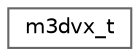digraph "Graphical Class Hierarchy"
{
 // LATEX_PDF_SIZE
  bgcolor="transparent";
  edge [fontname=Helvetica,fontsize=10,labelfontname=Helvetica,labelfontsize=10];
  node [fontname=Helvetica,fontsize=10,shape=box,height=0.2,width=0.4];
  rankdir="LR";
  Node0 [id="Node000000",label="m3dvx_t",height=0.2,width=0.4,color="grey40", fillcolor="white", style="filled",URL="$structm3dvx__t.html",tooltip=" "];
}
